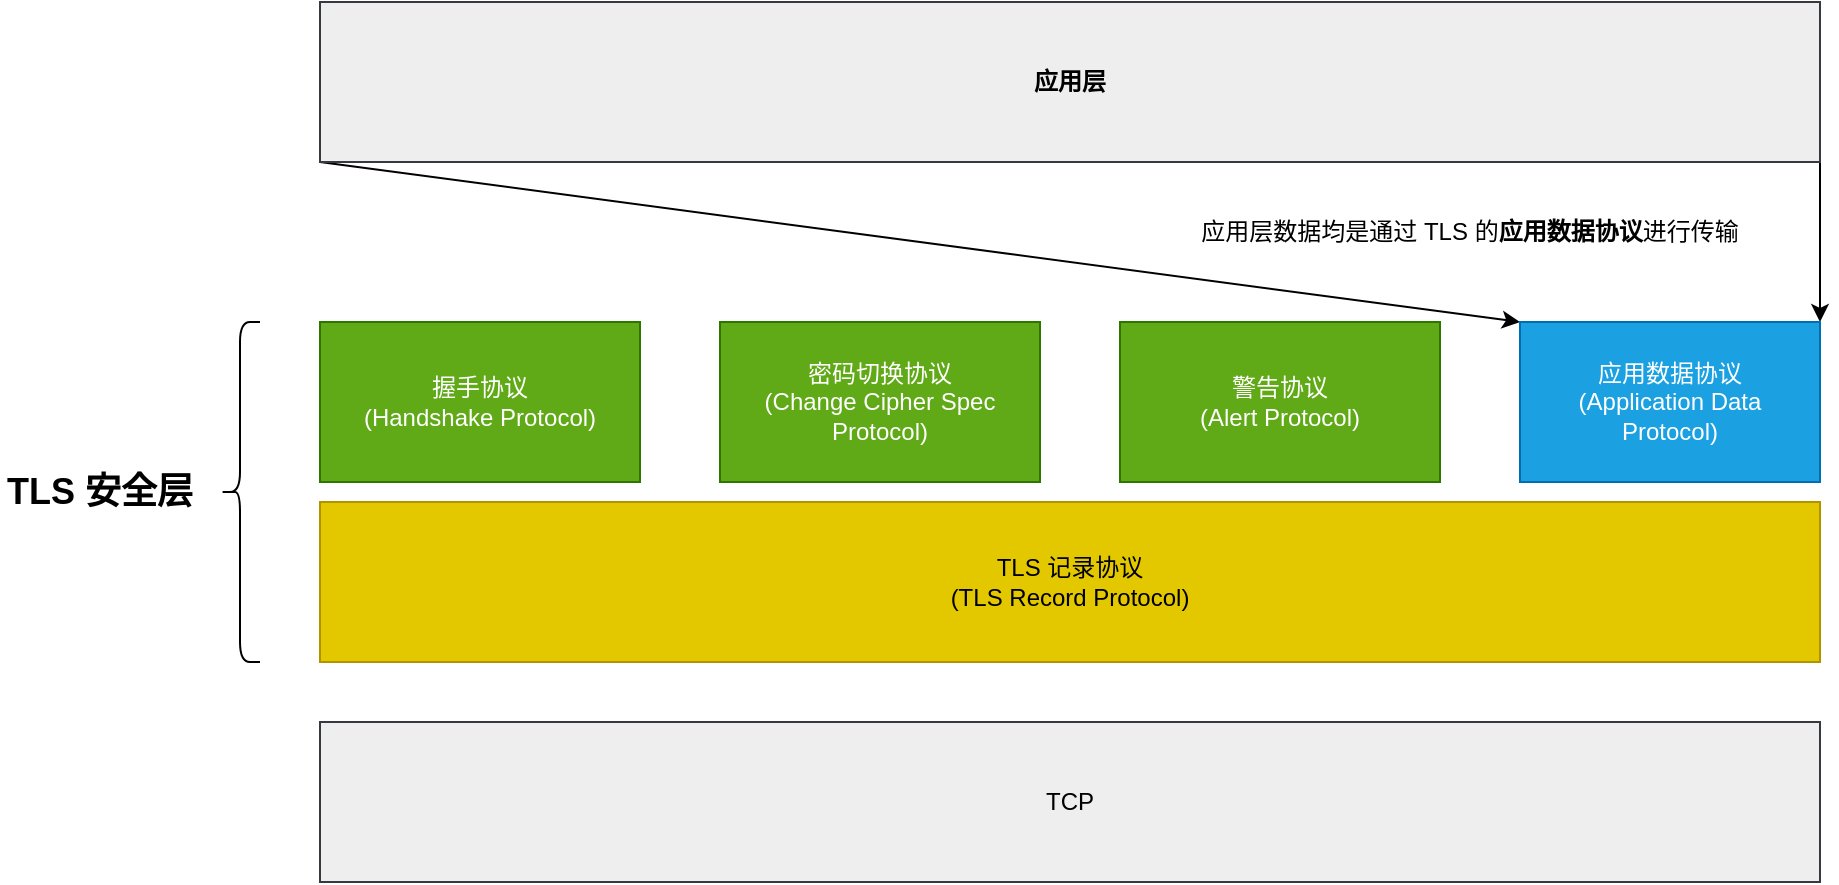 <mxfile version="20.2.8" type="device"><diagram id="Cn-Mhul2BqioFrN-mlLw" name="第 1 页"><mxGraphModel dx="1221" dy="576" grid="1" gridSize="10" guides="1" tooltips="1" connect="1" arrows="1" fold="1" page="1" pageScale="1" pageWidth="827" pageHeight="1169" math="0" shadow="0"><root><mxCell id="0"/><mxCell id="1" parent="0"/><mxCell id="4Iml0HdxdK0L_oq-apEh-11" style="edgeStyle=orthogonalEdgeStyle;rounded=0;orthogonalLoop=1;jettySize=auto;html=1;exitX=1;exitY=1;exitDx=0;exitDy=0;entryX=1;entryY=0;entryDx=0;entryDy=0;" edge="1" parent="1" source="4Iml0HdxdK0L_oq-apEh-1" target="4Iml0HdxdK0L_oq-apEh-7"><mxGeometry relative="1" as="geometry"/></mxCell><mxCell id="4Iml0HdxdK0L_oq-apEh-12" style="rounded=0;orthogonalLoop=1;jettySize=auto;html=1;exitX=0;exitY=1;exitDx=0;exitDy=0;entryX=0;entryY=0;entryDx=0;entryDy=0;" edge="1" parent="1" source="4Iml0HdxdK0L_oq-apEh-1" target="4Iml0HdxdK0L_oq-apEh-7"><mxGeometry relative="1" as="geometry"/></mxCell><mxCell id="4Iml0HdxdK0L_oq-apEh-1" value="应用层" style="rounded=0;whiteSpace=wrap;html=1;fontStyle=1;fillColor=#eeeeee;strokeColor=#36393d;" vertex="1" parent="1"><mxGeometry x="200" y="90" width="750" height="80" as="geometry"/></mxCell><mxCell id="4Iml0HdxdK0L_oq-apEh-4" value="密码切换协议&lt;br&gt;(Change Cipher Spec Protocol)" style="rounded=0;whiteSpace=wrap;html=1;fillColor=#60a917;fontColor=#ffffff;strokeColor=#2D7600;" vertex="1" parent="1"><mxGeometry x="400" y="250" width="160" height="80" as="geometry"/></mxCell><mxCell id="4Iml0HdxdK0L_oq-apEh-5" value="握手协议&lt;br&gt;(Handshake Protocol)" style="rounded=0;whiteSpace=wrap;html=1;fillColor=#60a917;fontColor=#ffffff;strokeColor=#2D7600;" vertex="1" parent="1"><mxGeometry x="200" y="250" width="160" height="80" as="geometry"/></mxCell><mxCell id="4Iml0HdxdK0L_oq-apEh-6" value="警告协议&lt;br&gt;(Alert Protocol)" style="rounded=0;whiteSpace=wrap;html=1;fillColor=#60a917;fontColor=#ffffff;strokeColor=#2D7600;" vertex="1" parent="1"><mxGeometry x="600" y="250" width="160" height="80" as="geometry"/></mxCell><mxCell id="4Iml0HdxdK0L_oq-apEh-7" value="应用数据协议&lt;br&gt;(Application Data &lt;br&gt;Protocol)" style="rounded=0;whiteSpace=wrap;html=1;fillColor=#1ba1e2;fontColor=#ffffff;strokeColor=#006EAF;" vertex="1" parent="1"><mxGeometry x="800" y="250" width="150" height="80" as="geometry"/></mxCell><mxCell id="4Iml0HdxdK0L_oq-apEh-8" value="TLS 记录协议&lt;br&gt;(TLS Record Protocol)" style="rounded=0;whiteSpace=wrap;html=1;fillColor=#e3c800;fontColor=#000000;strokeColor=#B09500;" vertex="1" parent="1"><mxGeometry x="200" y="340" width="750" height="80" as="geometry"/></mxCell><mxCell id="4Iml0HdxdK0L_oq-apEh-9" value="" style="shape=curlyBracket;whiteSpace=wrap;html=1;rounded=1;" vertex="1" parent="1"><mxGeometry x="150" y="250" width="20" height="170" as="geometry"/></mxCell><mxCell id="4Iml0HdxdK0L_oq-apEh-10" value="TCP" style="rounded=0;whiteSpace=wrap;html=1;fillColor=#eeeeee;strokeColor=#36393d;" vertex="1" parent="1"><mxGeometry x="200" y="450" width="750" height="80" as="geometry"/></mxCell><mxCell id="4Iml0HdxdK0L_oq-apEh-14" value="应用层数据均是通过 TLS 的&lt;b&gt;应用数据协议&lt;/b&gt;进行传输" style="text;html=1;strokeColor=none;fillColor=none;align=center;verticalAlign=middle;whiteSpace=wrap;rounded=0;" vertex="1" parent="1"><mxGeometry x="620" y="190" width="310" height="30" as="geometry"/></mxCell><mxCell id="4Iml0HdxdK0L_oq-apEh-15" value="TLS 安全层" style="text;html=1;strokeColor=none;fillColor=none;align=center;verticalAlign=middle;whiteSpace=wrap;rounded=0;fontStyle=1;fontSize=18;" vertex="1" parent="1"><mxGeometry x="40" y="320" width="100" height="30" as="geometry"/></mxCell></root></mxGraphModel></diagram></mxfile>